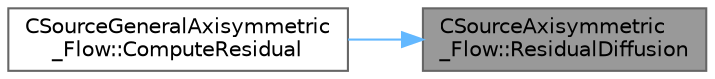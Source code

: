 digraph "CSourceAxisymmetric_Flow::ResidualDiffusion"
{
 // LATEX_PDF_SIZE
  bgcolor="transparent";
  edge [fontname=Helvetica,fontsize=10,labelfontname=Helvetica,labelfontsize=10];
  node [fontname=Helvetica,fontsize=10,shape=box,height=0.2,width=0.4];
  rankdir="RL";
  Node1 [id="Node000001",label="CSourceAxisymmetric\l_Flow::ResidualDiffusion",height=0.2,width=0.4,color="gray40", fillcolor="grey60", style="filled", fontcolor="black",tooltip="Diffusion residual of the axisymmetric source term."];
  Node1 -> Node2 [id="edge1_Node000001_Node000002",dir="back",color="steelblue1",style="solid",tooltip=" "];
  Node2 [id="Node000002",label="CSourceGeneralAxisymmetric\l_Flow::ComputeResidual",height=0.2,width=0.4,color="grey40", fillcolor="white", style="filled",URL="$classCSourceGeneralAxisymmetric__Flow.html#a67cf65cbb08ed0c7365c6a63c230c1bd",tooltip="Residual of the general axisymmetric source term."];
}
